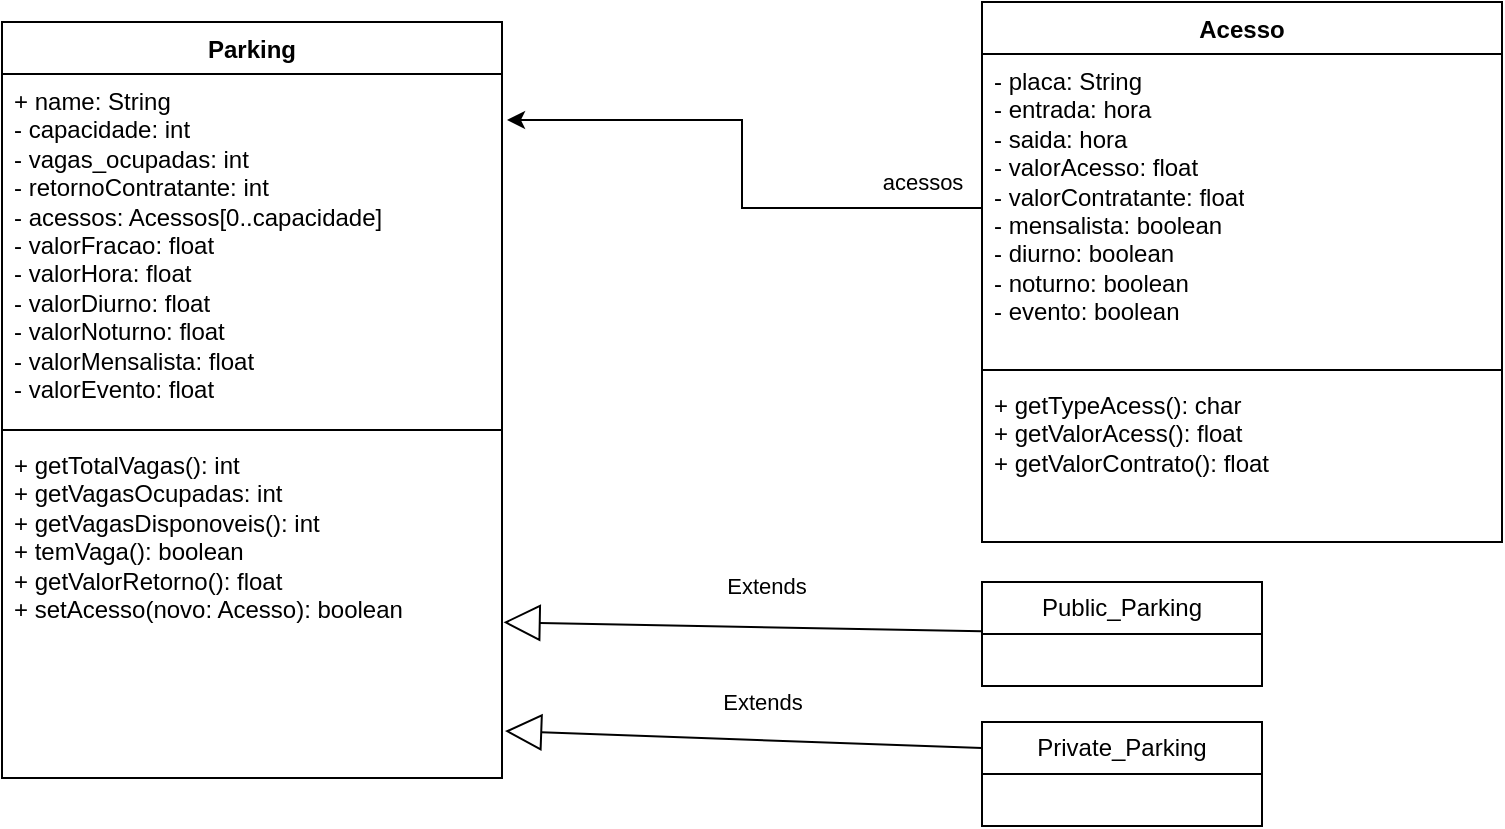 <mxfile version="21.3.2" type="github">
  <diagram name="Página-1" id="w5eFVAYMzYw32x0UvhVG">
    <mxGraphModel dx="910" dy="579" grid="1" gridSize="10" guides="1" tooltips="1" connect="1" arrows="1" fold="1" page="1" pageScale="1" pageWidth="827" pageHeight="1169" math="0" shadow="0">
      <root>
        <mxCell id="0" />
        <mxCell id="1" parent="0" />
        <mxCell id="aCwPFVOzBWUNmcQc9nKc-5" value="Parking" style="swimlane;fontStyle=1;align=center;verticalAlign=top;childLayout=stackLayout;horizontal=1;startSize=26;horizontalStack=0;resizeParent=1;resizeParentMax=0;resizeLast=0;collapsible=1;marginBottom=0;whiteSpace=wrap;html=1;" vertex="1" parent="1">
          <mxGeometry x="40" y="20" width="250" height="378" as="geometry" />
        </mxCell>
        <mxCell id="aCwPFVOzBWUNmcQc9nKc-6" value="+ name: String&lt;br&gt;- capacidade: int&lt;br&gt;- vagas_ocupadas: int&lt;br&gt;- retornoContratante: int&lt;br&gt;- acessos: Acessos[0..capacidade]&lt;br&gt;- valorFracao: float&lt;br&gt;- valorHora: float&lt;br&gt;- valorDiurno: float&lt;br&gt;- valorNoturno: float&lt;br&gt;- valorMensalista: float&lt;br&gt;- valorEvento: float" style="text;strokeColor=none;fillColor=none;align=left;verticalAlign=top;spacingLeft=4;spacingRight=4;overflow=hidden;rotatable=0;points=[[0,0.5],[1,0.5]];portConstraint=eastwest;whiteSpace=wrap;html=1;" vertex="1" parent="aCwPFVOzBWUNmcQc9nKc-5">
          <mxGeometry y="26" width="250" height="174" as="geometry" />
        </mxCell>
        <mxCell id="aCwPFVOzBWUNmcQc9nKc-7" value="" style="line;strokeWidth=1;fillColor=none;align=left;verticalAlign=middle;spacingTop=-1;spacingLeft=3;spacingRight=3;rotatable=0;labelPosition=right;points=[];portConstraint=eastwest;strokeColor=inherit;" vertex="1" parent="aCwPFVOzBWUNmcQc9nKc-5">
          <mxGeometry y="200" width="250" height="8" as="geometry" />
        </mxCell>
        <mxCell id="aCwPFVOzBWUNmcQc9nKc-8" value="+ getTotalVagas(): int&lt;br&gt;+ getVagasOcupadas: int&lt;br&gt;+ getVagasDisponoveis(): int&lt;br&gt;+ temVaga(): boolean&lt;br&gt;+ getValorRetorno(): float&lt;br&gt;+ setAcesso(novo: Acesso): boolean" style="text;strokeColor=none;fillColor=none;align=left;verticalAlign=top;spacingLeft=4;spacingRight=4;overflow=hidden;rotatable=0;points=[[0,0.5],[1,0.5]];portConstraint=eastwest;whiteSpace=wrap;html=1;" vertex="1" parent="aCwPFVOzBWUNmcQc9nKc-5">
          <mxGeometry y="208" width="250" height="170" as="geometry" />
        </mxCell>
        <mxCell id="aCwPFVOzBWUNmcQc9nKc-9" value="Acesso" style="swimlane;fontStyle=1;align=center;verticalAlign=top;childLayout=stackLayout;horizontal=1;startSize=26;horizontalStack=0;resizeParent=1;resizeParentMax=0;resizeLast=0;collapsible=1;marginBottom=0;whiteSpace=wrap;html=1;" vertex="1" parent="1">
          <mxGeometry x="530" y="10" width="260" height="270" as="geometry">
            <mxRectangle x="530" y="10" width="80" height="30" as="alternateBounds" />
          </mxGeometry>
        </mxCell>
        <mxCell id="aCwPFVOzBWUNmcQc9nKc-10" value="- placa: String&lt;br&gt;- entrada: hora&lt;br&gt;- saida: hora&lt;br&gt;- valorAcesso: float&lt;br&gt;- valorContratante: float&lt;br&gt;- mensalista: boolean&lt;br&gt;- diurno: boolean&lt;br&gt;- noturno: boolean&lt;br&gt;- evento: boolean" style="text;strokeColor=none;fillColor=none;align=left;verticalAlign=top;spacingLeft=4;spacingRight=4;overflow=hidden;rotatable=0;points=[[0,0.5],[1,0.5]];portConstraint=eastwest;whiteSpace=wrap;html=1;" vertex="1" parent="aCwPFVOzBWUNmcQc9nKc-9">
          <mxGeometry y="26" width="260" height="154" as="geometry" />
        </mxCell>
        <mxCell id="aCwPFVOzBWUNmcQc9nKc-11" value="" style="line;strokeWidth=1;fillColor=none;align=left;verticalAlign=middle;spacingTop=-1;spacingLeft=3;spacingRight=3;rotatable=0;labelPosition=right;points=[];portConstraint=eastwest;strokeColor=inherit;" vertex="1" parent="aCwPFVOzBWUNmcQc9nKc-9">
          <mxGeometry y="180" width="260" height="8" as="geometry" />
        </mxCell>
        <mxCell id="aCwPFVOzBWUNmcQc9nKc-12" value="+ getTypeAcess(): char&lt;br&gt;+ getValorAcess(): float&lt;br&gt;+ getValorContrato(): float" style="text;strokeColor=none;fillColor=none;align=left;verticalAlign=top;spacingLeft=4;spacingRight=4;overflow=hidden;rotatable=0;points=[[0,0.5],[1,0.5]];portConstraint=eastwest;whiteSpace=wrap;html=1;" vertex="1" parent="aCwPFVOzBWUNmcQc9nKc-9">
          <mxGeometry y="188" width="260" height="82" as="geometry" />
        </mxCell>
        <mxCell id="aCwPFVOzBWUNmcQc9nKc-14" value="Public_Parking" style="swimlane;fontStyle=0;childLayout=stackLayout;horizontal=1;startSize=26;fillColor=none;horizontalStack=0;resizeParent=1;resizeParentMax=0;resizeLast=0;collapsible=1;marginBottom=0;whiteSpace=wrap;html=1;" vertex="1" parent="1">
          <mxGeometry x="530" y="300" width="140" height="52" as="geometry">
            <mxRectangle x="220" y="480" width="120" height="30" as="alternateBounds" />
          </mxGeometry>
        </mxCell>
        <mxCell id="aCwPFVOzBWUNmcQc9nKc-18" value="Private_Parking" style="swimlane;fontStyle=0;childLayout=stackLayout;horizontal=1;startSize=26;fillColor=none;horizontalStack=0;resizeParent=1;resizeParentMax=0;resizeLast=0;collapsible=1;marginBottom=0;whiteSpace=wrap;html=1;" vertex="1" parent="1">
          <mxGeometry x="530" y="370" width="140" height="52" as="geometry" />
        </mxCell>
        <mxCell id="aCwPFVOzBWUNmcQc9nKc-24" style="edgeStyle=orthogonalEdgeStyle;rounded=0;orthogonalLoop=1;jettySize=auto;html=1;exitX=0;exitY=0.5;exitDx=0;exitDy=0;entryX=1.01;entryY=0.132;entryDx=0;entryDy=0;entryPerimeter=0;" edge="1" parent="1" source="aCwPFVOzBWUNmcQc9nKc-10" target="aCwPFVOzBWUNmcQc9nKc-6">
          <mxGeometry relative="1" as="geometry" />
        </mxCell>
        <mxCell id="aCwPFVOzBWUNmcQc9nKc-27" value="acessos" style="edgeLabel;html=1;align=center;verticalAlign=middle;resizable=0;points=[];" vertex="1" connectable="0" parent="aCwPFVOzBWUNmcQc9nKc-24">
          <mxGeometry x="-0.72" y="2" relative="1" as="geometry">
            <mxPoint x="9" y="-15" as="offset" />
          </mxGeometry>
        </mxCell>
        <mxCell id="aCwPFVOzBWUNmcQc9nKc-31" value="Extends" style="endArrow=block;endSize=16;endFill=0;html=1;rounded=0;entryX=1.003;entryY=0.542;entryDx=0;entryDy=0;entryPerimeter=0;" edge="1" parent="1" source="aCwPFVOzBWUNmcQc9nKc-14" target="aCwPFVOzBWUNmcQc9nKc-8">
          <mxGeometry x="-0.098" y="-21" width="160" relative="1" as="geometry">
            <mxPoint x="520" y="320" as="sourcePoint" />
            <mxPoint x="480" y="420" as="targetPoint" />
            <mxPoint as="offset" />
          </mxGeometry>
        </mxCell>
        <mxCell id="aCwPFVOzBWUNmcQc9nKc-32" value="Extends" style="endArrow=block;endSize=16;endFill=0;html=1;rounded=0;entryX=1.006;entryY=0.862;entryDx=0;entryDy=0;entryPerimeter=0;exitX=0;exitY=0.25;exitDx=0;exitDy=0;" edge="1" parent="1" source="aCwPFVOzBWUNmcQc9nKc-18" target="aCwPFVOzBWUNmcQc9nKc-8">
          <mxGeometry x="-0.072" y="-19" width="160" relative="1" as="geometry">
            <mxPoint x="110" y="470" as="sourcePoint" />
            <mxPoint x="150" y="420" as="targetPoint" />
            <Array as="points" />
            <mxPoint as="offset" />
          </mxGeometry>
        </mxCell>
      </root>
    </mxGraphModel>
  </diagram>
</mxfile>
